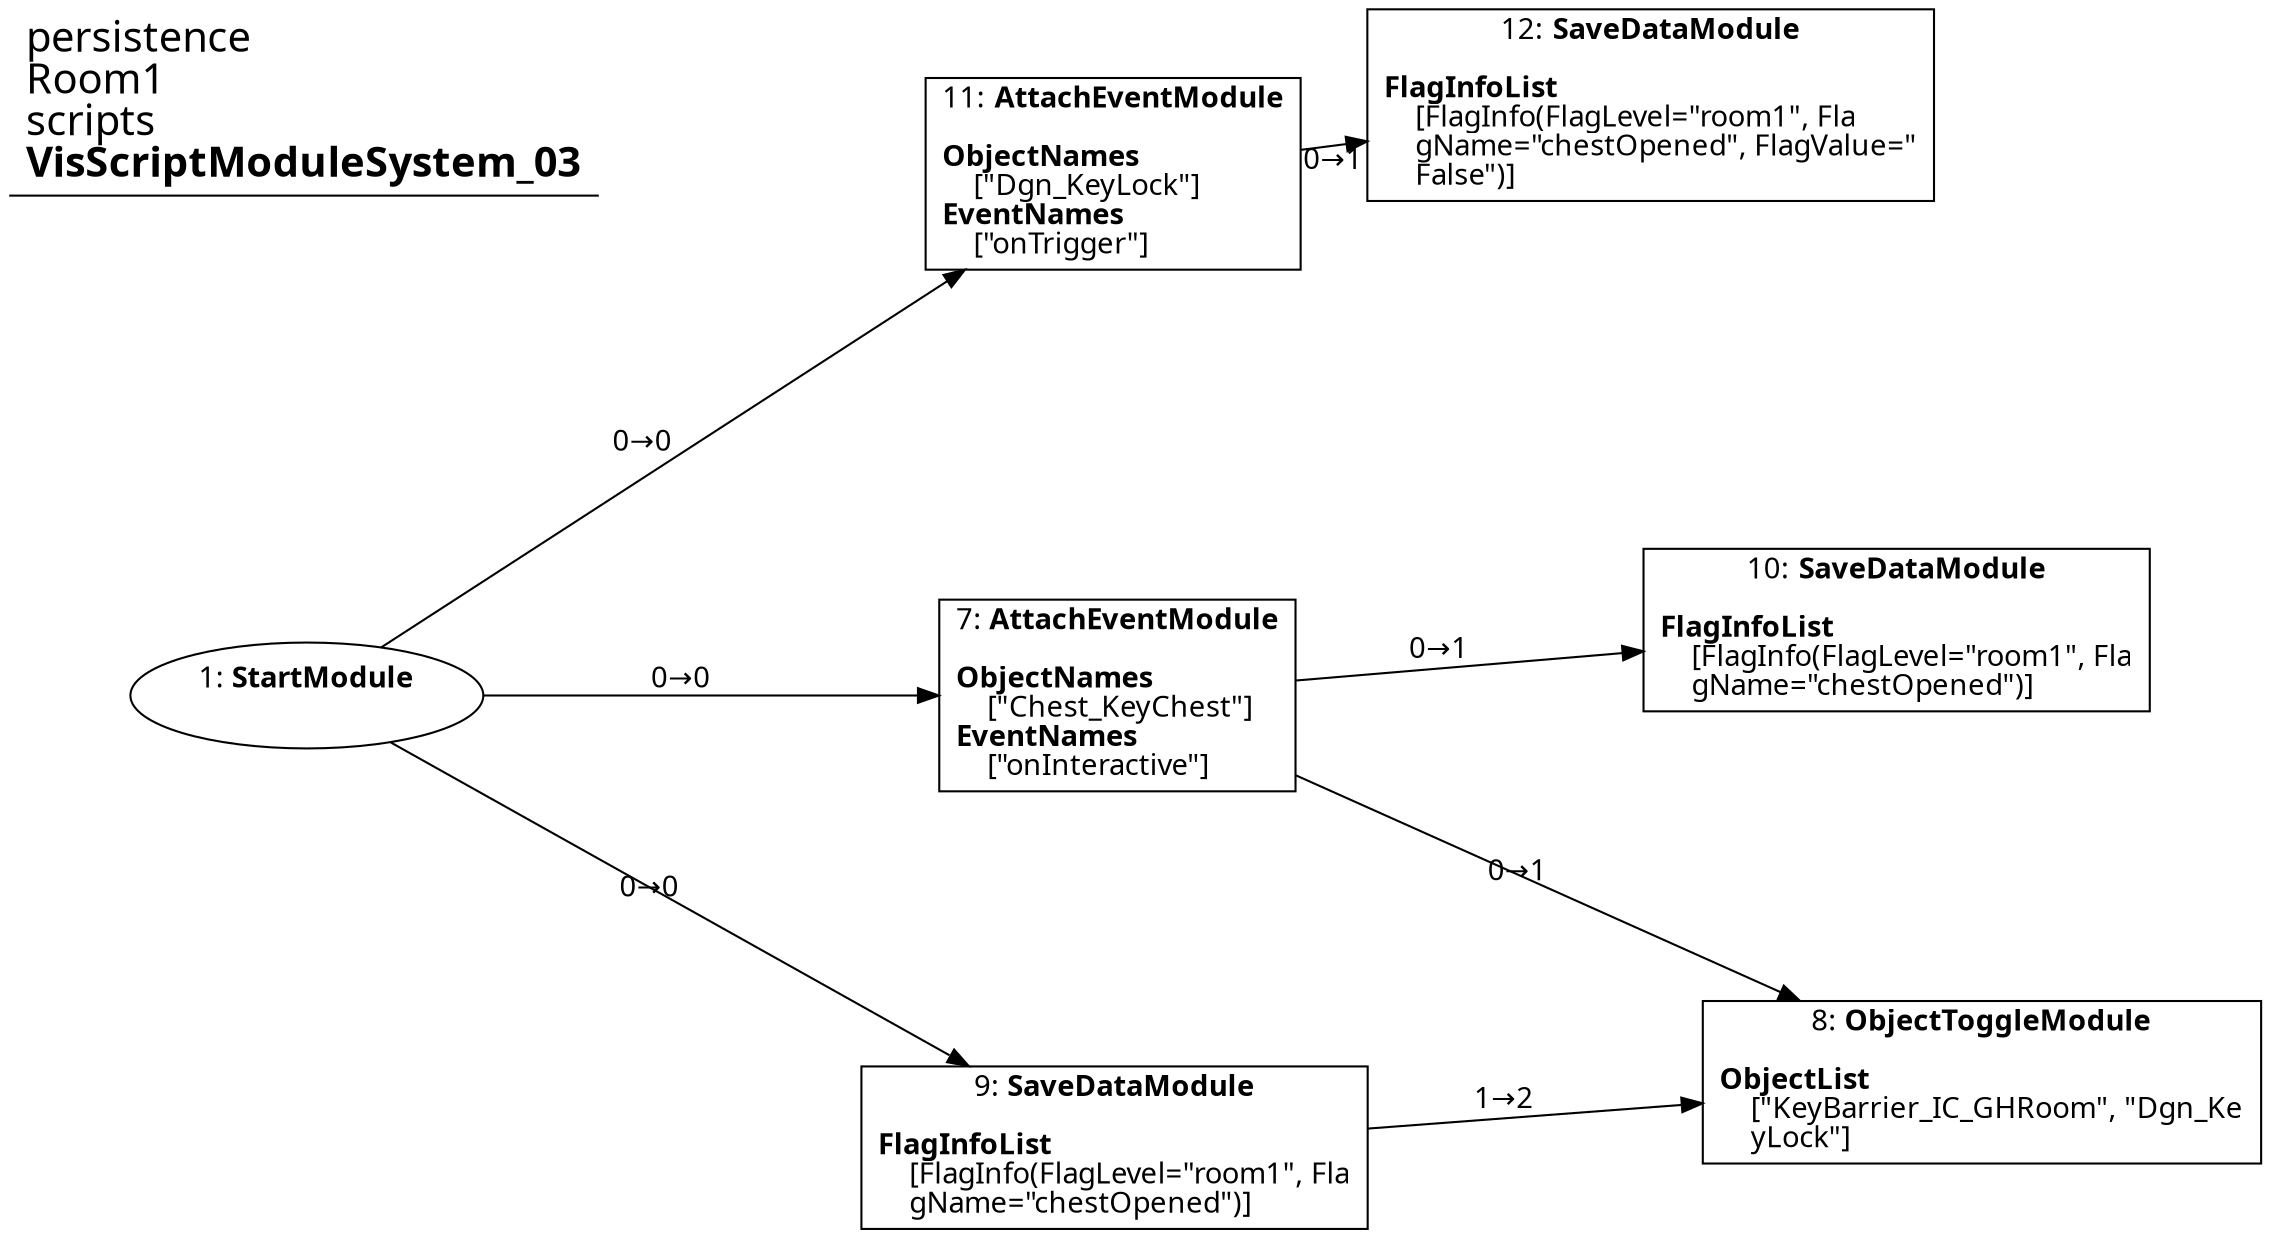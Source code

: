 digraph {
    layout = fdp;
    overlap = prism;
    sep = "+16";
    splines = spline;

    node [ shape = box ];

    graph [ fontname = "Segoe UI" ];
    node [ fontname = "Segoe UI" ];
    edge [ fontname = "Segoe UI" ];

    1 [ label = <1: <b>StartModule</b><br/><br/>> ];
    1 [ shape = oval ]
    1 [ pos = "-0.23200001,-0.38300002!" ];
    1 -> 7 [ label = "0→0" ];
    1 -> 9 [ label = "0→0" ];
    1 -> 11 [ label = "0→0" ];

    7 [ label = <7: <b>AttachEventModule</b><br/><br/><b>ObjectNames</b><br align="left"/>    [&quot;Chest_KeyChest&quot;]<br align="left"/><b>EventNames</b><br align="left"/>    [&quot;onInteractive&quot;]<br align="left"/>> ];
    7 [ pos = "0.053000003,-0.38300002!" ];
    7 -> 8 [ label = "0→1" ];
    7 -> 10 [ label = "0→1" ];

    8 [ label = <8: <b>ObjectToggleModule</b><br/><br/><b>ObjectList</b><br align="left"/>    [&quot;KeyBarrier_IC_GHRoom&quot;, &quot;Dgn_Ke<br align="left"/>    yLock&quot;]<br align="left"/>> ];
    8 [ pos = "0.35700002,-0.51900005!" ];

    9 [ label = <9: <b>SaveDataModule</b><br/><br/><b>FlagInfoList</b><br align="left"/>    [FlagInfo(FlagLevel=&quot;room1&quot;, Fla<br align="left"/>    gName=&quot;chestOpened&quot;)]<br align="left"/>> ];
    9 [ pos = "0.052,-0.54200006!" ];
    9 -> 8 [ label = "1→2" ];

    10 [ label = <10: <b>SaveDataModule</b><br/><br/><b>FlagInfoList</b><br align="left"/>    [FlagInfo(FlagLevel=&quot;room1&quot;, Fla<br align="left"/>    gName=&quot;chestOpened&quot;)]<br align="left"/>> ];
    10 [ pos = "0.32700002,-0.36!" ];

    11 [ label = <11: <b>AttachEventModule</b><br/><br/><b>ObjectNames</b><br align="left"/>    [&quot;Dgn_KeyLock&quot;]<br align="left"/><b>EventNames</b><br align="left"/>    [&quot;onTrigger&quot;]<br align="left"/>> ];
    11 [ pos = "0.056,-0.19900002!" ];
    11 -> 12 [ label = "0→1" ];

    12 [ label = <12: <b>SaveDataModule</b><br/><br/><b>FlagInfoList</b><br align="left"/>    [FlagInfo(FlagLevel=&quot;room1&quot;, Fla<br align="left"/>    gName=&quot;chestOpened&quot;, FlagValue=&quot;<br align="left"/>    False&quot;)]<br align="left"/>> ];
    12 [ pos = "0.23600002,-0.17600001!" ];

    title [ pos = "-0.23300001,-0.17500001!" ];
    title [ shape = underline ];
    title [ label = <<font point-size="20">persistence<br align="left"/>Room1<br align="left"/>scripts<br align="left"/><b>VisScriptModuleSystem_03</b><br align="left"/></font>> ];
}
